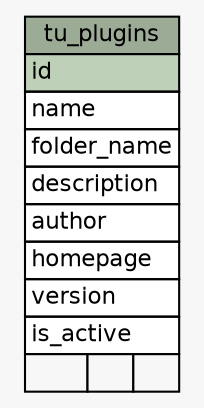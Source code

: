 // dot 2.26.3 on Linux 3.0.0-1-amd64
// SchemaSpy rev 590
digraph "tu_plugins" {
  graph [
    rankdir="RL"
    bgcolor="#f7f7f7"
    nodesep="0.18"
    ranksep="0.46"
    fontname="Helvetica"
    fontsize="11"
  ];
  node [
    fontname="Helvetica"
    fontsize="11"
    shape="plaintext"
  ];
  edge [
    arrowsize="0.8"
  ];
  "tu_plugins" [
    label=<
    <TABLE BORDER="0" CELLBORDER="1" CELLSPACING="0" BGCOLOR="#ffffff">
      <TR><TD COLSPAN="3" BGCOLOR="#9bab96" ALIGN="CENTER">tu_plugins</TD></TR>
      <TR><TD PORT="id" COLSPAN="3" BGCOLOR="#bed1b8" ALIGN="LEFT">id</TD></TR>
      <TR><TD PORT="name" COLSPAN="3" ALIGN="LEFT">name</TD></TR>
      <TR><TD PORT="folder_name" COLSPAN="3" ALIGN="LEFT">folder_name</TD></TR>
      <TR><TD PORT="description" COLSPAN="3" ALIGN="LEFT">description</TD></TR>
      <TR><TD PORT="author" COLSPAN="3" ALIGN="LEFT">author</TD></TR>
      <TR><TD PORT="homepage" COLSPAN="3" ALIGN="LEFT">homepage</TD></TR>
      <TR><TD PORT="version" COLSPAN="3" ALIGN="LEFT">version</TD></TR>
      <TR><TD PORT="is_active" COLSPAN="3" ALIGN="LEFT">is_active</TD></TR>
      <TR><TD ALIGN="LEFT" BGCOLOR="#f7f7f7">  </TD><TD ALIGN="RIGHT" BGCOLOR="#f7f7f7">  </TD><TD ALIGN="RIGHT" BGCOLOR="#f7f7f7">  </TD></TR>
    </TABLE>>
    URL="tables/tu_plugins.html"
    tooltip="tu_plugins"
  ];
}
